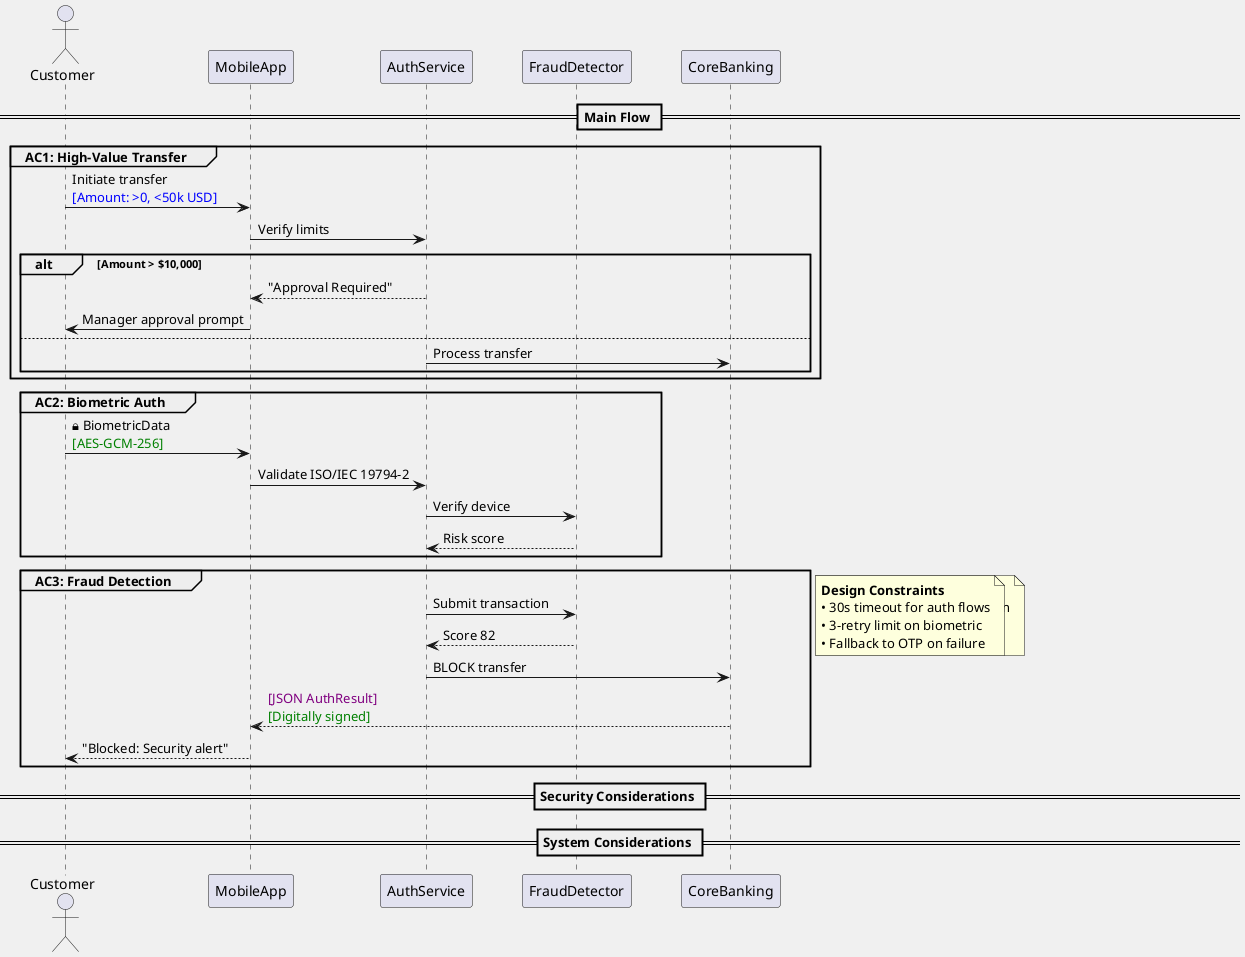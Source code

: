 @startuml
skinparam BackgroundColor #F0F0F0
skinparam ParticipantPadding 20
skinparam BoxPadding 15

actor Customer
participant MobileApp
participant AuthService
participant FraudDetector
participant CoreBanking

== Main Flow ==
group AC1: High-Value Transfer
  Customer -> MobileApp: Initiate transfer\n<color:blue>[Amount: >0, <50k USD]</color>
  MobileApp -> AuthService: Verify limits
  alt Amount > $10,000
    AuthService --> MobileApp: "Approval Required"
    MobileApp -> Customer: Manager approval prompt
  else
    AuthService -> CoreBanking: Process transfer
  end
end

group AC2: Biometric Auth
  Customer -> MobileApp: 🔒 BiometricData\n<color:green>[AES-GCM-256]</color>
  MobileApp -> AuthService: Validate ISO/IEC 19794-2
  AuthService -> FraudDetector: Verify device
  FraudDetector --> AuthService: Risk score
end

group AC3: Fraud Detection
  AuthService -> FraudDetector: Submit transaction
  FraudDetector --> AuthService: Score 82
  AuthService -> CoreBanking: BLOCK transfer
  CoreBanking --> MobileApp: <color:purple>[JSON AuthResult]</color>\n<color:green>[Digitally signed]</color>
  MobileApp --> Customer: "Blocked: Security alert"
end

== Security Considerations ==
box "Threat Protection" #FFD5D5
  note left
    <b>Security Advisories</b>
    • Man-in-the-middle protection
    • Biometric spoof detection
    • Tamper-proof audit logs
  end note
end box

== System Considerations ==
box "Resilience Patterns" #D5E8FF
  note left
    <b>Design Constraints</b>
    • 30s timeout for auth flows
    • 3-retry limit on biometric
    • Fallback to OTP on failure
  end note
end box
@enduml

